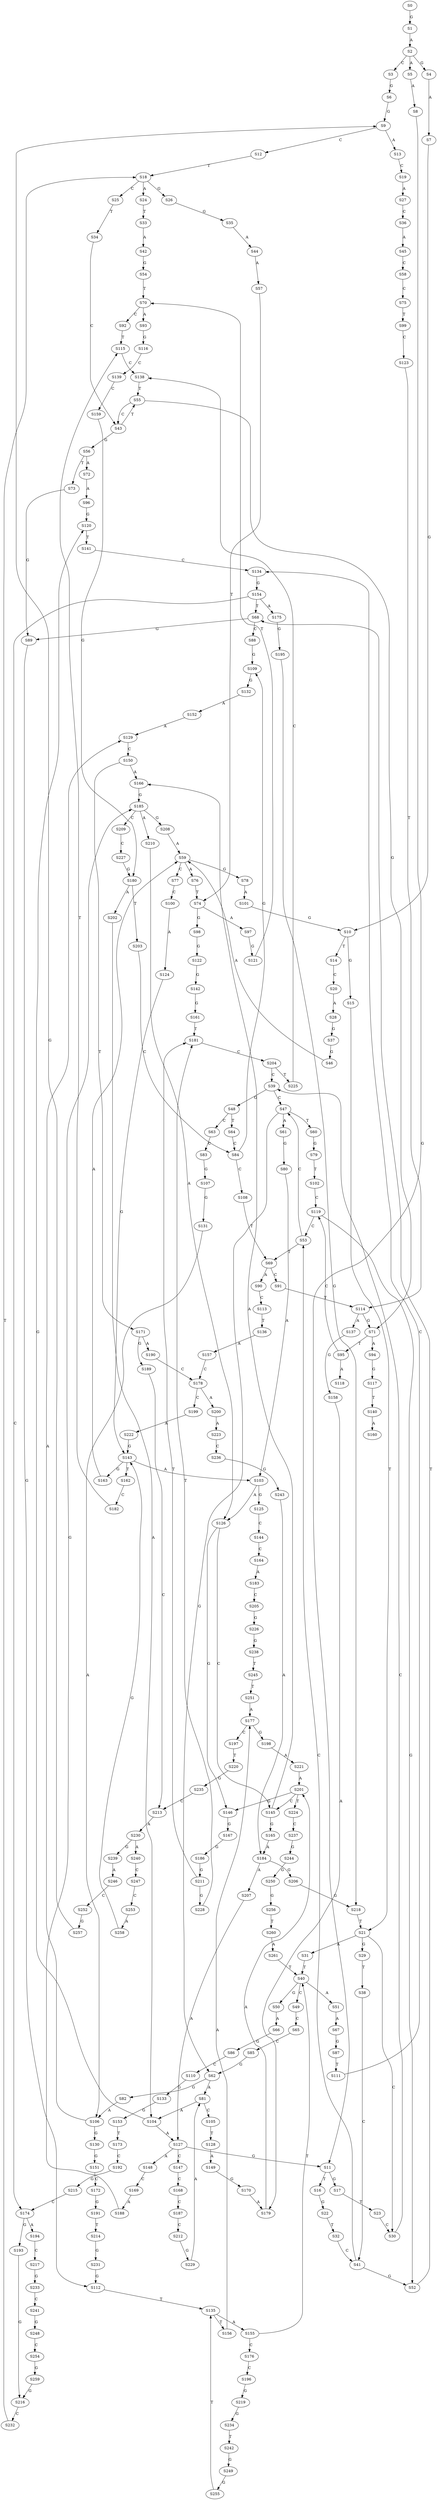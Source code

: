 strict digraph  {
	S0 -> S1 [ label = G ];
	S1 -> S2 [ label = A ];
	S2 -> S3 [ label = C ];
	S2 -> S4 [ label = G ];
	S2 -> S5 [ label = A ];
	S3 -> S6 [ label = G ];
	S4 -> S7 [ label = A ];
	S5 -> S8 [ label = A ];
	S6 -> S9 [ label = G ];
	S7 -> S10 [ label = G ];
	S8 -> S11 [ label = G ];
	S9 -> S12 [ label = C ];
	S9 -> S13 [ label = A ];
	S10 -> S14 [ label = T ];
	S10 -> S15 [ label = G ];
	S11 -> S16 [ label = T ];
	S11 -> S17 [ label = G ];
	S12 -> S18 [ label = T ];
	S13 -> S19 [ label = C ];
	S14 -> S20 [ label = C ];
	S15 -> S21 [ label = T ];
	S16 -> S22 [ label = G ];
	S17 -> S23 [ label = T ];
	S18 -> S24 [ label = A ];
	S18 -> S25 [ label = C ];
	S18 -> S26 [ label = G ];
	S19 -> S27 [ label = A ];
	S20 -> S28 [ label = A ];
	S21 -> S29 [ label = G ];
	S21 -> S30 [ label = C ];
	S21 -> S31 [ label = A ];
	S22 -> S32 [ label = T ];
	S23 -> S30 [ label = C ];
	S24 -> S33 [ label = T ];
	S25 -> S34 [ label = T ];
	S26 -> S35 [ label = G ];
	S27 -> S36 [ label = C ];
	S28 -> S37 [ label = G ];
	S29 -> S38 [ label = T ];
	S30 -> S39 [ label = C ];
	S31 -> S40 [ label = T ];
	S32 -> S41 [ label = C ];
	S33 -> S42 [ label = A ];
	S34 -> S43 [ label = C ];
	S35 -> S44 [ label = A ];
	S36 -> S45 [ label = A ];
	S37 -> S46 [ label = G ];
	S38 -> S41 [ label = C ];
	S39 -> S47 [ label = C ];
	S39 -> S48 [ label = G ];
	S40 -> S49 [ label = C ];
	S40 -> S50 [ label = G ];
	S40 -> S51 [ label = A ];
	S41 -> S52 [ label = G ];
	S41 -> S53 [ label = C ];
	S42 -> S54 [ label = G ];
	S43 -> S55 [ label = T ];
	S43 -> S56 [ label = G ];
	S44 -> S57 [ label = A ];
	S45 -> S58 [ label = C ];
	S46 -> S59 [ label = A ];
	S47 -> S60 [ label = T ];
	S47 -> S61 [ label = A ];
	S47 -> S62 [ label = G ];
	S48 -> S63 [ label = C ];
	S48 -> S64 [ label = T ];
	S49 -> S65 [ label = C ];
	S50 -> S66 [ label = A ];
	S51 -> S67 [ label = A ];
	S52 -> S68 [ label = T ];
	S53 -> S69 [ label = T ];
	S53 -> S47 [ label = C ];
	S54 -> S70 [ label = T ];
	S55 -> S71 [ label = G ];
	S55 -> S43 [ label = C ];
	S56 -> S72 [ label = A ];
	S56 -> S73 [ label = T ];
	S57 -> S74 [ label = T ];
	S58 -> S75 [ label = C ];
	S59 -> S76 [ label = A ];
	S59 -> S77 [ label = C ];
	S59 -> S78 [ label = G ];
	S60 -> S79 [ label = G ];
	S61 -> S80 [ label = G ];
	S62 -> S81 [ label = A ];
	S62 -> S82 [ label = G ];
	S63 -> S83 [ label = C ];
	S64 -> S84 [ label = C ];
	S65 -> S85 [ label = C ];
	S66 -> S86 [ label = G ];
	S67 -> S87 [ label = G ];
	S68 -> S88 [ label = C ];
	S68 -> S89 [ label = G ];
	S69 -> S90 [ label = A ];
	S69 -> S91 [ label = C ];
	S70 -> S92 [ label = C ];
	S70 -> S93 [ label = A ];
	S71 -> S94 [ label = A ];
	S71 -> S95 [ label = T ];
	S72 -> S96 [ label = A ];
	S73 -> S89 [ label = G ];
	S74 -> S97 [ label = A ];
	S74 -> S98 [ label = G ];
	S75 -> S99 [ label = T ];
	S76 -> S74 [ label = T ];
	S77 -> S100 [ label = C ];
	S78 -> S101 [ label = A ];
	S79 -> S102 [ label = T ];
	S80 -> S103 [ label = A ];
	S81 -> S104 [ label = A ];
	S81 -> S105 [ label = C ];
	S82 -> S106 [ label = A ];
	S83 -> S107 [ label = G ];
	S84 -> S108 [ label = C ];
	S84 -> S109 [ label = G ];
	S85 -> S62 [ label = G ];
	S86 -> S110 [ label = C ];
	S87 -> S111 [ label = T ];
	S88 -> S109 [ label = G ];
	S89 -> S112 [ label = G ];
	S90 -> S113 [ label = C ];
	S91 -> S114 [ label = T ];
	S92 -> S115 [ label = T ];
	S93 -> S116 [ label = G ];
	S94 -> S117 [ label = G ];
	S95 -> S118 [ label = A ];
	S95 -> S119 [ label = C ];
	S96 -> S120 [ label = G ];
	S97 -> S121 [ label = G ];
	S98 -> S122 [ label = G ];
	S99 -> S123 [ label = C ];
	S100 -> S124 [ label = A ];
	S101 -> S10 [ label = G ];
	S102 -> S119 [ label = C ];
	S103 -> S125 [ label = G ];
	S103 -> S126 [ label = A ];
	S104 -> S127 [ label = A ];
	S104 -> S120 [ label = G ];
	S105 -> S128 [ label = T ];
	S106 -> S129 [ label = A ];
	S106 -> S130 [ label = G ];
	S107 -> S131 [ label = G ];
	S108 -> S69 [ label = T ];
	S109 -> S132 [ label = G ];
	S110 -> S133 [ label = G ];
	S111 -> S134 [ label = C ];
	S112 -> S135 [ label = T ];
	S113 -> S136 [ label = T ];
	S114 -> S137 [ label = A ];
	S114 -> S71 [ label = G ];
	S115 -> S138 [ label = C ];
	S116 -> S139 [ label = C ];
	S117 -> S140 [ label = T ];
	S119 -> S53 [ label = C ];
	S119 -> S52 [ label = G ];
	S120 -> S141 [ label = T ];
	S121 -> S70 [ label = T ];
	S122 -> S142 [ label = G ];
	S123 -> S114 [ label = T ];
	S124 -> S143 [ label = G ];
	S125 -> S144 [ label = C ];
	S126 -> S145 [ label = C ];
	S126 -> S146 [ label = G ];
	S127 -> S11 [ label = G ];
	S127 -> S147 [ label = C ];
	S127 -> S148 [ label = A ];
	S128 -> S149 [ label = A ];
	S129 -> S150 [ label = C ];
	S130 -> S151 [ label = G ];
	S131 -> S106 [ label = A ];
	S132 -> S152 [ label = A ];
	S133 -> S153 [ label = G ];
	S134 -> S154 [ label = G ];
	S135 -> S155 [ label = A ];
	S135 -> S156 [ label = T ];
	S136 -> S157 [ label = A ];
	S137 -> S158 [ label = G ];
	S138 -> S55 [ label = T ];
	S139 -> S159 [ label = C ];
	S140 -> S160 [ label = A ];
	S141 -> S134 [ label = C ];
	S142 -> S161 [ label = G ];
	S143 -> S162 [ label = T ];
	S143 -> S163 [ label = G ];
	S143 -> S103 [ label = A ];
	S144 -> S164 [ label = C ];
	S145 -> S165 [ label = G ];
	S145 -> S166 [ label = A ];
	S146 -> S167 [ label = G ];
	S147 -> S168 [ label = C ];
	S148 -> S169 [ label = C ];
	S149 -> S170 [ label = G ];
	S150 -> S166 [ label = A ];
	S150 -> S171 [ label = T ];
	S151 -> S172 [ label = C ];
	S152 -> S129 [ label = A ];
	S153 -> S173 [ label = T ];
	S154 -> S174 [ label = C ];
	S154 -> S68 [ label = T ];
	S154 -> S175 [ label = A ];
	S155 -> S40 [ label = T ];
	S155 -> S176 [ label = C ];
	S156 -> S177 [ label = A ];
	S157 -> S178 [ label = C ];
	S158 -> S179 [ label = A ];
	S159 -> S180 [ label = G ];
	S161 -> S181 [ label = T ];
	S162 -> S182 [ label = C ];
	S163 -> S59 [ label = A ];
	S164 -> S183 [ label = A ];
	S165 -> S184 [ label = A ];
	S166 -> S185 [ label = G ];
	S167 -> S186 [ label = G ];
	S168 -> S187 [ label = C ];
	S169 -> S188 [ label = A ];
	S170 -> S179 [ label = A ];
	S171 -> S189 [ label = G ];
	S171 -> S190 [ label = A ];
	S172 -> S191 [ label = G ];
	S173 -> S192 [ label = C ];
	S174 -> S193 [ label = G ];
	S174 -> S194 [ label = A ];
	S175 -> S195 [ label = G ];
	S176 -> S196 [ label = C ];
	S177 -> S197 [ label = C ];
	S177 -> S198 [ label = G ];
	S178 -> S199 [ label = C ];
	S178 -> S200 [ label = A ];
	S179 -> S201 [ label = A ];
	S180 -> S202 [ label = A ];
	S180 -> S203 [ label = T ];
	S181 -> S204 [ label = C ];
	S182 -> S115 [ label = T ];
	S183 -> S205 [ label = C ];
	S184 -> S206 [ label = G ];
	S184 -> S207 [ label = A ];
	S185 -> S208 [ label = G ];
	S185 -> S209 [ label = C ];
	S185 -> S210 [ label = A ];
	S186 -> S211 [ label = G ];
	S187 -> S212 [ label = C ];
	S188 -> S185 [ label = G ];
	S189 -> S213 [ label = C ];
	S190 -> S178 [ label = C ];
	S191 -> S214 [ label = T ];
	S192 -> S215 [ label = G ];
	S193 -> S216 [ label = G ];
	S194 -> S217 [ label = C ];
	S195 -> S218 [ label = G ];
	S196 -> S219 [ label = G ];
	S197 -> S220 [ label = T ];
	S198 -> S221 [ label = A ];
	S199 -> S222 [ label = A ];
	S200 -> S223 [ label = A ];
	S201 -> S224 [ label = T ];
	S201 -> S145 [ label = C ];
	S201 -> S146 [ label = G ];
	S202 -> S104 [ label = A ];
	S203 -> S84 [ label = C ];
	S204 -> S39 [ label = C ];
	S204 -> S225 [ label = T ];
	S205 -> S226 [ label = G ];
	S206 -> S218 [ label = G ];
	S207 -> S127 [ label = A ];
	S208 -> S59 [ label = A ];
	S209 -> S227 [ label = C ];
	S210 -> S126 [ label = A ];
	S211 -> S181 [ label = T ];
	S211 -> S228 [ label = G ];
	S212 -> S229 [ label = G ];
	S213 -> S230 [ label = A ];
	S214 -> S231 [ label = G ];
	S215 -> S174 [ label = C ];
	S216 -> S232 [ label = C ];
	S217 -> S233 [ label = G ];
	S218 -> S21 [ label = T ];
	S219 -> S234 [ label = G ];
	S220 -> S235 [ label = G ];
	S221 -> S201 [ label = A ];
	S222 -> S143 [ label = G ];
	S223 -> S236 [ label = C ];
	S224 -> S237 [ label = C ];
	S225 -> S138 [ label = C ];
	S226 -> S238 [ label = G ];
	S227 -> S180 [ label = G ];
	S228 -> S181 [ label = T ];
	S229 -> S81 [ label = A ];
	S230 -> S239 [ label = G ];
	S230 -> S240 [ label = A ];
	S231 -> S112 [ label = G ];
	S232 -> S18 [ label = T ];
	S233 -> S241 [ label = C ];
	S234 -> S242 [ label = T ];
	S235 -> S213 [ label = C ];
	S236 -> S243 [ label = G ];
	S237 -> S244 [ label = G ];
	S238 -> S245 [ label = T ];
	S239 -> S246 [ label = A ];
	S240 -> S247 [ label = C ];
	S241 -> S248 [ label = G ];
	S242 -> S249 [ label = G ];
	S243 -> S184 [ label = A ];
	S244 -> S250 [ label = G ];
	S245 -> S251 [ label = T ];
	S246 -> S252 [ label = C ];
	S247 -> S253 [ label = C ];
	S248 -> S254 [ label = C ];
	S249 -> S255 [ label = G ];
	S250 -> S256 [ label = G ];
	S251 -> S177 [ label = A ];
	S252 -> S257 [ label = G ];
	S253 -> S258 [ label = A ];
	S254 -> S259 [ label = G ];
	S255 -> S135 [ label = T ];
	S256 -> S260 [ label = T ];
	S257 -> S9 [ label = G ];
	S258 -> S143 [ label = G ];
	S259 -> S216 [ label = G ];
	S260 -> S261 [ label = A ];
	S261 -> S40 [ label = T ];
}
